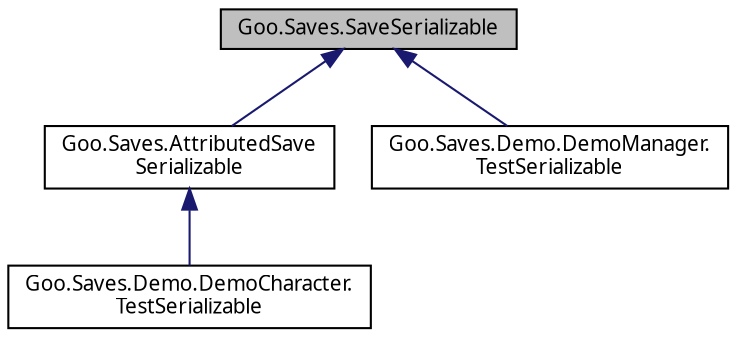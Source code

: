 digraph "Goo.Saves.SaveSerializable"
{
 // LATEX_PDF_SIZE
  edge [fontname="Calibrii",fontsize="10",labelfontname="Calibrii",labelfontsize="10"];
  node [fontname="Calibrii",fontsize="10",shape=record];
  Node1 [label="Goo.Saves.SaveSerializable",height=0.2,width=0.4,color="black", fillcolor="grey75", style="filled", fontcolor="black",tooltip=" "];
  Node1 -> Node2 [dir="back",color="midnightblue",fontsize="10",style="solid",fontname="Calibrii"];
  Node2 [label="Goo.Saves.AttributedSave\lSerializable",height=0.2,width=0.4,color="black", fillcolor="white", style="filled",URL="$d2/d09/classGoo_1_1Saves_1_1AttributedSaveSerializable.html",tooltip=" "];
  Node2 -> Node3 [dir="back",color="midnightblue",fontsize="10",style="solid",fontname="Calibrii"];
  Node3 [label="Goo.Saves.Demo.DemoCharacter.\lTestSerializable",height=0.2,width=0.4,color="black", fillcolor="white", style="filled",URL="$d1/dc0/classGoo_1_1Saves_1_1Demo_1_1DemoCharacter_1_1TestSerializable.html",tooltip=" "];
  Node1 -> Node4 [dir="back",color="midnightblue",fontsize="10",style="solid",fontname="Calibrii"];
  Node4 [label="Goo.Saves.Demo.DemoManager.\lTestSerializable",height=0.2,width=0.4,color="black", fillcolor="white", style="filled",URL="$d4/df7/classGoo_1_1Saves_1_1Demo_1_1DemoManager_1_1TestSerializable.html",tooltip=" "];
}
